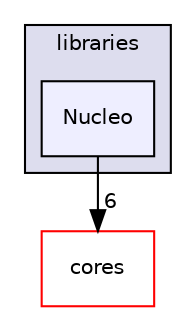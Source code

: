 digraph "libraries/Nucleo" {
  compound=true
  node [ fontsize="10", fontname="Helvetica"];
  edge [ labelfontsize="10", labelfontname="Helvetica"];
  subgraph clusterdir_bc0718b08fb2015b8e59c47b2805f60c {
    graph [ bgcolor="#ddddee", pencolor="black", label="libraries" fontname="Helvetica", fontsize="10", URL="dir_bc0718b08fb2015b8e59c47b2805f60c.html"]
  dir_69f37a406813fd3d18ff1b51e1c1f8b6 [shape=box, label="Nucleo", style="filled", fillcolor="#eeeeff", pencolor="black", URL="dir_69f37a406813fd3d18ff1b51e1c1f8b6.html"];
  }
  dir_51d9c9f08f6806a0f97badf342e5b4d7 [shape=box label="cores" fillcolor="white" style="filled" color="red" URL="dir_51d9c9f08f6806a0f97badf342e5b4d7.html"];
  dir_69f37a406813fd3d18ff1b51e1c1f8b6->dir_51d9c9f08f6806a0f97badf342e5b4d7 [headlabel="6", labeldistance=1.5 headhref="dir_000059_000000.html"];
}
